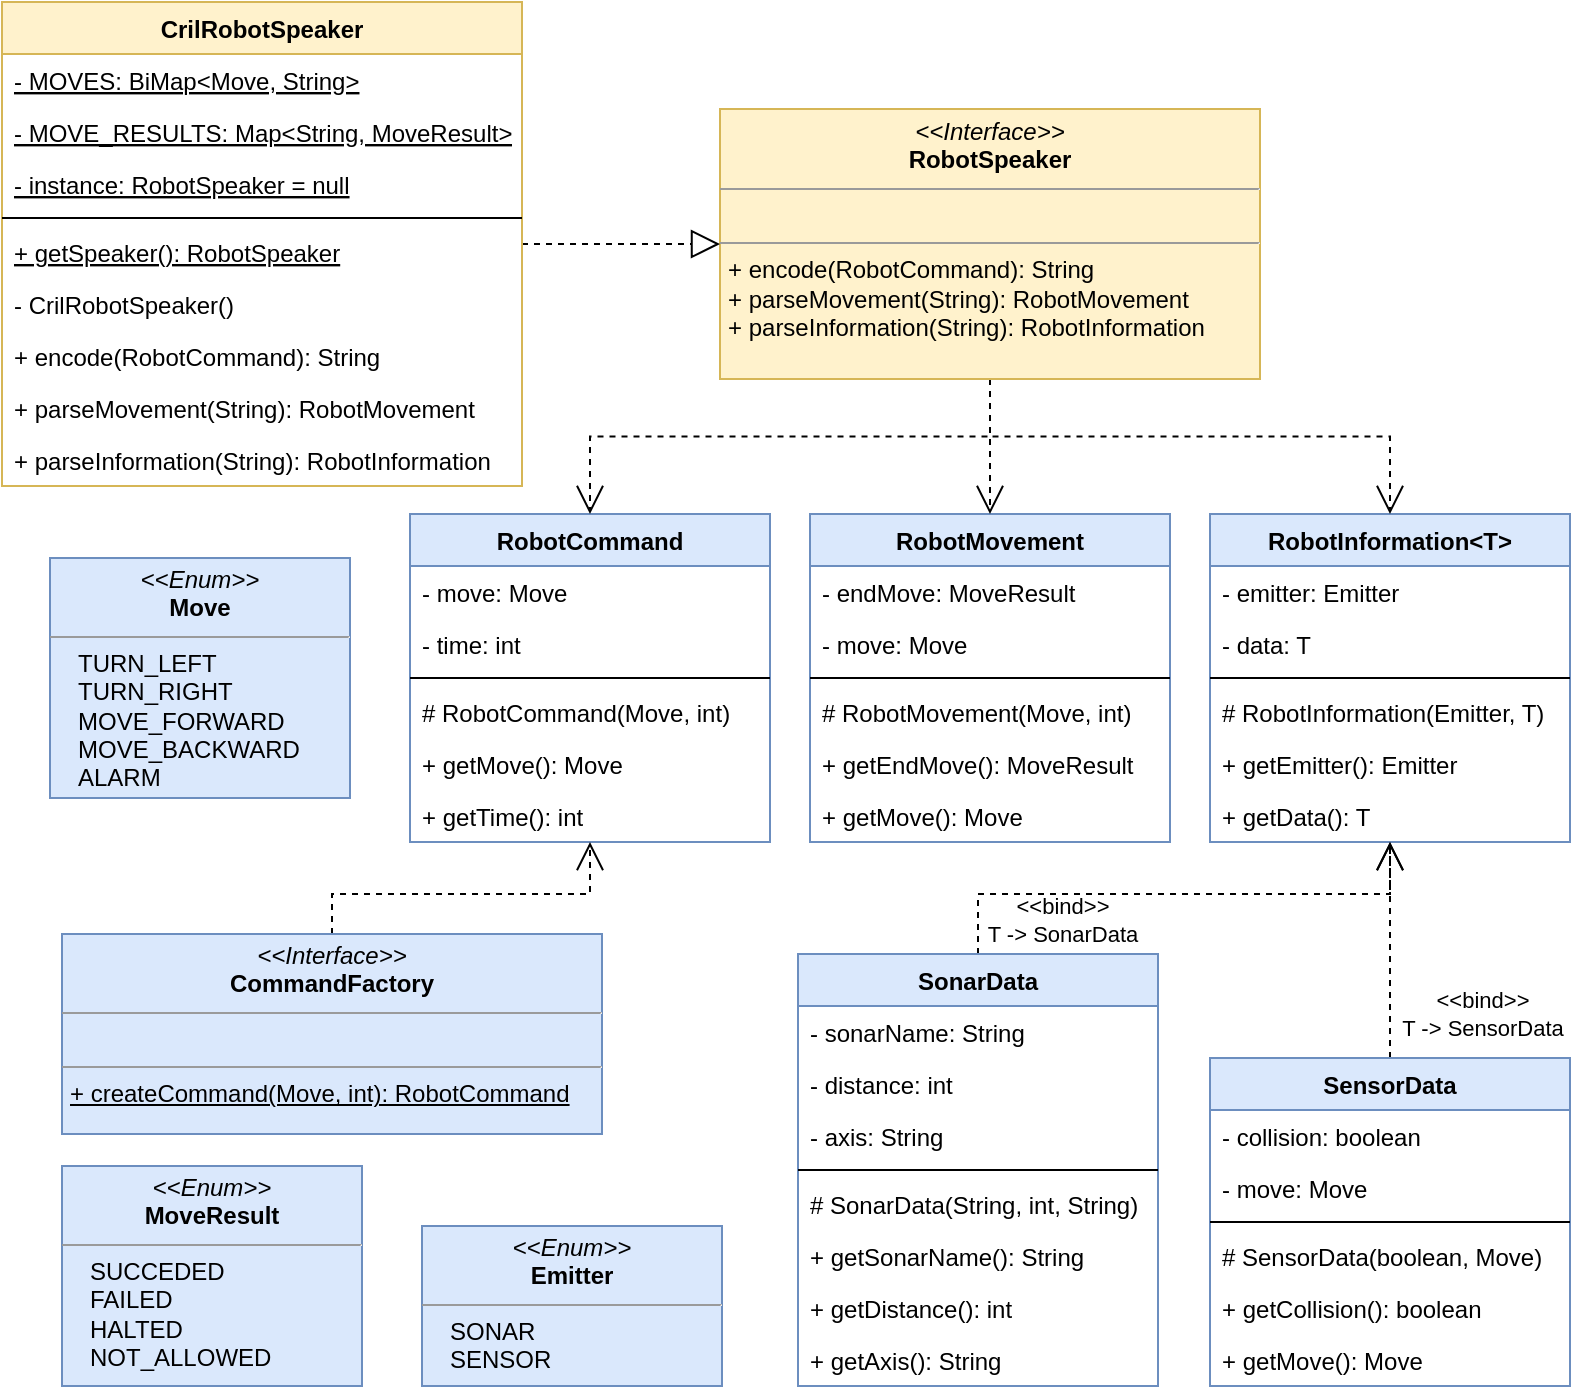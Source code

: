 <mxfile version="14.4.3" type="device"><diagram id="5q-CuwOOfZOp58BbXr4E" name="Pagina-1"><mxGraphModel dx="852" dy="1663" grid="1" gridSize="10" guides="1" tooltips="1" connect="1" arrows="1" fold="1" page="1" pageScale="1" pageWidth="827" pageHeight="1169" math="0" shadow="0"><root><mxCell id="0"/><mxCell id="1" parent="0"/><mxCell id="I48ouTMKPvMaZROyHgck-1" value="RobotCommand" style="swimlane;fontStyle=1;align=center;verticalAlign=top;childLayout=stackLayout;horizontal=1;startSize=26;horizontalStack=0;resizeParent=1;resizeParentMax=0;resizeLast=0;collapsible=1;marginBottom=0;fillColor=#dae8fc;strokeColor=#6c8ebf;" parent="1" vertex="1"><mxGeometry x="214" y="250" width="180" height="164" as="geometry"/></mxCell><mxCell id="I48ouTMKPvMaZROyHgck-2" value="- move: Move" style="text;strokeColor=none;fillColor=none;align=left;verticalAlign=top;spacingLeft=4;spacingRight=4;overflow=hidden;rotatable=0;points=[[0,0.5],[1,0.5]];portConstraint=eastwest;" parent="I48ouTMKPvMaZROyHgck-1" vertex="1"><mxGeometry y="26" width="180" height="26" as="geometry"/></mxCell><mxCell id="I48ouTMKPvMaZROyHgck-6" value="- time: int" style="text;strokeColor=none;fillColor=none;align=left;verticalAlign=top;spacingLeft=4;spacingRight=4;overflow=hidden;rotatable=0;points=[[0,0.5],[1,0.5]];portConstraint=eastwest;" parent="I48ouTMKPvMaZROyHgck-1" vertex="1"><mxGeometry y="52" width="180" height="26" as="geometry"/></mxCell><mxCell id="I48ouTMKPvMaZROyHgck-3" value="" style="line;strokeWidth=1;fillColor=none;align=left;verticalAlign=middle;spacingTop=-1;spacingLeft=3;spacingRight=3;rotatable=0;labelPosition=right;points=[];portConstraint=eastwest;" parent="I48ouTMKPvMaZROyHgck-1" vertex="1"><mxGeometry y="78" width="180" height="8" as="geometry"/></mxCell><mxCell id="I48ouTMKPvMaZROyHgck-4" value="# RobotCommand(Move, int)" style="text;strokeColor=none;fillColor=none;align=left;verticalAlign=top;spacingLeft=4;spacingRight=4;overflow=hidden;rotatable=0;points=[[0,0.5],[1,0.5]];portConstraint=eastwest;" parent="I48ouTMKPvMaZROyHgck-1" vertex="1"><mxGeometry y="86" width="180" height="26" as="geometry"/></mxCell><mxCell id="I48ouTMKPvMaZROyHgck-8" value="+ getMove(): Move" style="text;strokeColor=none;fillColor=none;align=left;verticalAlign=top;spacingLeft=4;spacingRight=4;overflow=hidden;rotatable=0;points=[[0,0.5],[1,0.5]];portConstraint=eastwest;" parent="I48ouTMKPvMaZROyHgck-1" vertex="1"><mxGeometry y="112" width="180" height="26" as="geometry"/></mxCell><mxCell id="I48ouTMKPvMaZROyHgck-10" value="+ getTime(): int" style="text;strokeColor=none;fillColor=none;align=left;verticalAlign=top;spacingLeft=4;spacingRight=4;overflow=hidden;rotatable=0;points=[[0,0.5],[1,0.5]];portConstraint=eastwest;" parent="I48ouTMKPvMaZROyHgck-1" vertex="1"><mxGeometry y="138" width="180" height="26" as="geometry"/></mxCell><mxCell id="I48ouTMKPvMaZROyHgck-5" value="&lt;p style=&quot;margin: 0px ; margin-top: 4px ; text-align: center&quot;&gt;&lt;i&gt;&amp;lt;&amp;lt;Enum&amp;gt;&amp;gt;&lt;/i&gt;&lt;br&gt;&lt;b&gt;Move&lt;/b&gt;&lt;/p&gt;&lt;hr size=&quot;1&quot;&gt;&lt;p style=&quot;margin: 0px ; margin-left: 4px&quot;&gt;&amp;nbsp; &amp;nbsp;TURN_LEFT&lt;/p&gt;&lt;p style=&quot;margin: 0px ; margin-left: 4px&quot;&gt;&amp;nbsp; &amp;nbsp;TURN_RIGHT&lt;/p&gt;&lt;p style=&quot;margin: 0px ; margin-left: 4px&quot;&gt;&amp;nbsp; &amp;nbsp;MOVE_FORWARD&lt;/p&gt;&lt;p style=&quot;margin: 0px ; margin-left: 4px&quot;&gt;&amp;nbsp; &amp;nbsp;MOVE_BACKWARD&lt;/p&gt;&lt;p style=&quot;margin: 0px ; margin-left: 4px&quot;&gt;&amp;nbsp; &amp;nbsp;ALARM&lt;/p&gt;" style="verticalAlign=top;align=left;overflow=fill;fontSize=12;fontFamily=Helvetica;html=1;fillColor=#dae8fc;strokeColor=#6c8ebf;" parent="1" vertex="1"><mxGeometry x="34" y="272" width="150" height="120" as="geometry"/></mxCell><mxCell id="I48ouTMKPvMaZROyHgck-11" value="RobotMovement" style="swimlane;fontStyle=1;align=center;verticalAlign=top;childLayout=stackLayout;horizontal=1;startSize=26;horizontalStack=0;resizeParent=1;resizeParentMax=0;resizeLast=0;collapsible=1;marginBottom=0;fillColor=#dae8fc;strokeColor=#6c8ebf;" parent="1" vertex="1"><mxGeometry x="414" y="250" width="180" height="164" as="geometry"/></mxCell><mxCell id="I48ouTMKPvMaZROyHgck-13" value="- endMove: MoveResult" style="text;strokeColor=none;fillColor=none;align=left;verticalAlign=top;spacingLeft=4;spacingRight=4;overflow=hidden;rotatable=0;points=[[0,0.5],[1,0.5]];portConstraint=eastwest;" parent="I48ouTMKPvMaZROyHgck-11" vertex="1"><mxGeometry y="26" width="180" height="26" as="geometry"/></mxCell><mxCell id="I48ouTMKPvMaZROyHgck-12" value="- move: Move" style="text;strokeColor=none;fillColor=none;align=left;verticalAlign=top;spacingLeft=4;spacingRight=4;overflow=hidden;rotatable=0;points=[[0,0.5],[1,0.5]];portConstraint=eastwest;" parent="I48ouTMKPvMaZROyHgck-11" vertex="1"><mxGeometry y="52" width="180" height="26" as="geometry"/></mxCell><mxCell id="I48ouTMKPvMaZROyHgck-14" value="" style="line;strokeWidth=1;fillColor=none;align=left;verticalAlign=middle;spacingTop=-1;spacingLeft=3;spacingRight=3;rotatable=0;labelPosition=right;points=[];portConstraint=eastwest;" parent="I48ouTMKPvMaZROyHgck-11" vertex="1"><mxGeometry y="78" width="180" height="8" as="geometry"/></mxCell><mxCell id="I48ouTMKPvMaZROyHgck-15" value="# RobotMovement(Move, int)" style="text;strokeColor=none;fillColor=none;align=left;verticalAlign=top;spacingLeft=4;spacingRight=4;overflow=hidden;rotatable=0;points=[[0,0.5],[1,0.5]];portConstraint=eastwest;" parent="I48ouTMKPvMaZROyHgck-11" vertex="1"><mxGeometry y="86" width="180" height="26" as="geometry"/></mxCell><mxCell id="I48ouTMKPvMaZROyHgck-16" value="+ getEndMove(): MoveResult" style="text;strokeColor=none;fillColor=none;align=left;verticalAlign=top;spacingLeft=4;spacingRight=4;overflow=hidden;rotatable=0;points=[[0,0.5],[1,0.5]];portConstraint=eastwest;" parent="I48ouTMKPvMaZROyHgck-11" vertex="1"><mxGeometry y="112" width="180" height="26" as="geometry"/></mxCell><mxCell id="I48ouTMKPvMaZROyHgck-17" value="+ getMove(): Move" style="text;strokeColor=none;fillColor=none;align=left;verticalAlign=top;spacingLeft=4;spacingRight=4;overflow=hidden;rotatable=0;points=[[0,0.5],[1,0.5]];portConstraint=eastwest;" parent="I48ouTMKPvMaZROyHgck-11" vertex="1"><mxGeometry y="138" width="180" height="26" as="geometry"/></mxCell><mxCell id="I48ouTMKPvMaZROyHgck-18" value="&lt;p style=&quot;margin: 0px ; margin-top: 4px ; text-align: center&quot;&gt;&lt;i&gt;&amp;lt;&amp;lt;Enum&amp;gt;&amp;gt;&lt;/i&gt;&lt;br&gt;&lt;b&gt;MoveResult&lt;/b&gt;&lt;/p&gt;&lt;hr size=&quot;1&quot;&gt;&lt;p style=&quot;margin: 0px ; margin-left: 4px&quot;&gt;&amp;nbsp; &amp;nbsp;SUCCEDED&lt;/p&gt;&lt;p style=&quot;margin: 0px ; margin-left: 4px&quot;&gt;&amp;nbsp; &amp;nbsp;FAILED&lt;/p&gt;&lt;p style=&quot;margin: 0px ; margin-left: 4px&quot;&gt;&amp;nbsp; &amp;nbsp;HALTED&lt;/p&gt;&lt;p style=&quot;margin: 0px ; margin-left: 4px&quot;&gt;&amp;nbsp; &amp;nbsp;NOT_ALLOWED&lt;/p&gt;" style="verticalAlign=top;align=left;overflow=fill;fontSize=12;fontFamily=Helvetica;html=1;fillColor=#dae8fc;strokeColor=#6c8ebf;" parent="1" vertex="1"><mxGeometry x="40" y="576" width="150" height="110" as="geometry"/></mxCell><mxCell id="I48ouTMKPvMaZROyHgck-19" value="RobotInformation&lt;T&gt;" style="swimlane;fontStyle=1;align=center;verticalAlign=top;childLayout=stackLayout;horizontal=1;startSize=26;horizontalStack=0;resizeParent=1;resizeParentMax=0;resizeLast=0;collapsible=1;marginBottom=0;fillColor=#dae8fc;strokeColor=#6c8ebf;" parent="1" vertex="1"><mxGeometry x="614" y="250" width="180" height="164" as="geometry"/></mxCell><mxCell id="I48ouTMKPvMaZROyHgck-20" value="- emitter: Emitter" style="text;strokeColor=none;fillColor=none;align=left;verticalAlign=top;spacingLeft=4;spacingRight=4;overflow=hidden;rotatable=0;points=[[0,0.5],[1,0.5]];portConstraint=eastwest;" parent="I48ouTMKPvMaZROyHgck-19" vertex="1"><mxGeometry y="26" width="180" height="26" as="geometry"/></mxCell><mxCell id="I48ouTMKPvMaZROyHgck-21" value="- data: T" style="text;strokeColor=none;fillColor=none;align=left;verticalAlign=top;spacingLeft=4;spacingRight=4;overflow=hidden;rotatable=0;points=[[0,0.5],[1,0.5]];portConstraint=eastwest;" parent="I48ouTMKPvMaZROyHgck-19" vertex="1"><mxGeometry y="52" width="180" height="26" as="geometry"/></mxCell><mxCell id="I48ouTMKPvMaZROyHgck-22" value="" style="line;strokeWidth=1;fillColor=none;align=left;verticalAlign=middle;spacingTop=-1;spacingLeft=3;spacingRight=3;rotatable=0;labelPosition=right;points=[];portConstraint=eastwest;" parent="I48ouTMKPvMaZROyHgck-19" vertex="1"><mxGeometry y="78" width="180" height="8" as="geometry"/></mxCell><mxCell id="I48ouTMKPvMaZROyHgck-23" value="# RobotInformation(Emitter, T)" style="text;strokeColor=none;fillColor=none;align=left;verticalAlign=top;spacingLeft=4;spacingRight=4;overflow=hidden;rotatable=0;points=[[0,0.5],[1,0.5]];portConstraint=eastwest;" parent="I48ouTMKPvMaZROyHgck-19" vertex="1"><mxGeometry y="86" width="180" height="26" as="geometry"/></mxCell><mxCell id="I48ouTMKPvMaZROyHgck-24" value="+ getEmitter(): Emitter" style="text;strokeColor=none;fillColor=none;align=left;verticalAlign=top;spacingLeft=4;spacingRight=4;overflow=hidden;rotatable=0;points=[[0,0.5],[1,0.5]];portConstraint=eastwest;" parent="I48ouTMKPvMaZROyHgck-19" vertex="1"><mxGeometry y="112" width="180" height="26" as="geometry"/></mxCell><mxCell id="I48ouTMKPvMaZROyHgck-25" value="+ getData(): T" style="text;strokeColor=none;fillColor=none;align=left;verticalAlign=top;spacingLeft=4;spacingRight=4;overflow=hidden;rotatable=0;points=[[0,0.5],[1,0.5]];portConstraint=eastwest;" parent="I48ouTMKPvMaZROyHgck-19" vertex="1"><mxGeometry y="138" width="180" height="26" as="geometry"/></mxCell><mxCell id="I48ouTMKPvMaZROyHgck-26" value="&lt;p style=&quot;margin: 0px ; margin-top: 4px ; text-align: center&quot;&gt;&lt;i&gt;&amp;lt;&amp;lt;Enum&amp;gt;&amp;gt;&lt;/i&gt;&lt;br&gt;&lt;b&gt;Emitter&lt;/b&gt;&lt;/p&gt;&lt;hr size=&quot;1&quot;&gt;&lt;p style=&quot;margin: 0px ; margin-left: 4px&quot;&gt;&amp;nbsp; &amp;nbsp;SONAR&lt;br&gt;&lt;/p&gt;&lt;p style=&quot;margin: 0px ; margin-left: 4px&quot;&gt;&amp;nbsp; &amp;nbsp;SENSOR&lt;/p&gt;" style="verticalAlign=top;align=left;overflow=fill;fontSize=12;fontFamily=Helvetica;html=1;fillColor=#dae8fc;strokeColor=#6c8ebf;" parent="1" vertex="1"><mxGeometry x="220" y="606" width="150" height="80" as="geometry"/></mxCell><mxCell id="I48ouTMKPvMaZROyHgck-45" value="&amp;lt;&amp;lt;bind&amp;gt;&amp;gt;&lt;br&gt;T -&amp;gt; SonarData" style="edgeStyle=orthogonalEdgeStyle;rounded=0;orthogonalLoop=1;jettySize=auto;html=1;dashed=1;endArrow=open;endFill=0;endSize=12;labelBackgroundColor=none;spacingTop=6;" parent="1" source="I48ouTMKPvMaZROyHgck-27" target="I48ouTMKPvMaZROyHgck-19" edge="1"><mxGeometry x="-0.45" y="-10" relative="1" as="geometry"><Array as="points"><mxPoint x="498" y="440"/><mxPoint x="704" y="440"/></Array><mxPoint as="offset"/></mxGeometry></mxCell><mxCell id="I48ouTMKPvMaZROyHgck-27" value="SonarData" style="swimlane;fontStyle=1;align=center;verticalAlign=top;childLayout=stackLayout;horizontal=1;startSize=26;horizontalStack=0;resizeParent=1;resizeParentMax=0;resizeLast=0;collapsible=1;marginBottom=0;fillColor=#dae8fc;strokeColor=#6c8ebf;" parent="1" vertex="1"><mxGeometry x="408" y="470" width="180" height="216" as="geometry"/></mxCell><mxCell id="I48ouTMKPvMaZROyHgck-29" value="- sonarName: String" style="text;strokeColor=none;fillColor=none;align=left;verticalAlign=top;spacingLeft=4;spacingRight=4;overflow=hidden;rotatable=0;points=[[0,0.5],[1,0.5]];portConstraint=eastwest;" parent="I48ouTMKPvMaZROyHgck-27" vertex="1"><mxGeometry y="26" width="180" height="26" as="geometry"/></mxCell><mxCell id="I48ouTMKPvMaZROyHgck-41" value="- distance: int" style="text;strokeColor=none;fillColor=none;align=left;verticalAlign=top;spacingLeft=4;spacingRight=4;overflow=hidden;rotatable=0;points=[[0,0.5],[1,0.5]];portConstraint=eastwest;" parent="I48ouTMKPvMaZROyHgck-27" vertex="1"><mxGeometry y="52" width="180" height="26" as="geometry"/></mxCell><mxCell id="I48ouTMKPvMaZROyHgck-42" value="- axis: String" style="text;strokeColor=none;fillColor=none;align=left;verticalAlign=top;spacingLeft=4;spacingRight=4;overflow=hidden;rotatable=0;points=[[0,0.5],[1,0.5]];portConstraint=eastwest;" parent="I48ouTMKPvMaZROyHgck-27" vertex="1"><mxGeometry y="78" width="180" height="26" as="geometry"/></mxCell><mxCell id="I48ouTMKPvMaZROyHgck-30" value="" style="line;strokeWidth=1;fillColor=none;align=left;verticalAlign=middle;spacingTop=-1;spacingLeft=3;spacingRight=3;rotatable=0;labelPosition=right;points=[];portConstraint=eastwest;" parent="I48ouTMKPvMaZROyHgck-27" vertex="1"><mxGeometry y="104" width="180" height="8" as="geometry"/></mxCell><mxCell id="I48ouTMKPvMaZROyHgck-31" value="# SonarData(String, int, String)" style="text;strokeColor=none;fillColor=none;align=left;verticalAlign=top;spacingLeft=4;spacingRight=4;overflow=hidden;rotatable=0;points=[[0,0.5],[1,0.5]];portConstraint=eastwest;" parent="I48ouTMKPvMaZROyHgck-27" vertex="1"><mxGeometry y="112" width="180" height="26" as="geometry"/></mxCell><mxCell id="I48ouTMKPvMaZROyHgck-32" value="+ getSonarName(): String" style="text;strokeColor=none;fillColor=none;align=left;verticalAlign=top;spacingLeft=4;spacingRight=4;overflow=hidden;rotatable=0;points=[[0,0.5],[1,0.5]];portConstraint=eastwest;" parent="I48ouTMKPvMaZROyHgck-27" vertex="1"><mxGeometry y="138" width="180" height="26" as="geometry"/></mxCell><mxCell id="I48ouTMKPvMaZROyHgck-43" value="+ getDistance(): int" style="text;strokeColor=none;fillColor=none;align=left;verticalAlign=top;spacingLeft=4;spacingRight=4;overflow=hidden;rotatable=0;points=[[0,0.5],[1,0.5]];portConstraint=eastwest;" parent="I48ouTMKPvMaZROyHgck-27" vertex="1"><mxGeometry y="164" width="180" height="26" as="geometry"/></mxCell><mxCell id="I48ouTMKPvMaZROyHgck-33" value="+ getAxis(): String" style="text;strokeColor=none;fillColor=none;align=left;verticalAlign=top;spacingLeft=4;spacingRight=4;overflow=hidden;rotatable=0;points=[[0,0.5],[1,0.5]];portConstraint=eastwest;" parent="I48ouTMKPvMaZROyHgck-27" vertex="1"><mxGeometry y="190" width="180" height="26" as="geometry"/></mxCell><mxCell id="I48ouTMKPvMaZROyHgck-46" value="&amp;lt;&amp;lt;bind&amp;gt;&amp;gt;&lt;br&gt;T -&amp;gt; SensorData" style="edgeStyle=orthogonalEdgeStyle;rounded=0;orthogonalLoop=1;jettySize=auto;html=1;dashed=1;endArrow=open;endFill=0;endSize=12;labelBackgroundColor=none;labelBorderColor=none;" parent="1" source="I48ouTMKPvMaZROyHgck-34" target="I48ouTMKPvMaZROyHgck-19" edge="1"><mxGeometry x="-0.593" y="-46" relative="1" as="geometry"><mxPoint as="offset"/></mxGeometry></mxCell><mxCell id="I48ouTMKPvMaZROyHgck-34" value="SensorData" style="swimlane;fontStyle=1;align=center;verticalAlign=top;childLayout=stackLayout;horizontal=1;startSize=26;horizontalStack=0;resizeParent=1;resizeParentMax=0;resizeLast=0;collapsible=1;marginBottom=0;fillColor=#dae8fc;strokeColor=#6c8ebf;" parent="1" vertex="1"><mxGeometry x="614" y="522" width="180" height="164" as="geometry"/></mxCell><mxCell id="I48ouTMKPvMaZROyHgck-36" value="- collision: boolean" style="text;strokeColor=none;fillColor=none;align=left;verticalAlign=top;spacingLeft=4;spacingRight=4;overflow=hidden;rotatable=0;points=[[0,0.5],[1,0.5]];portConstraint=eastwest;" parent="I48ouTMKPvMaZROyHgck-34" vertex="1"><mxGeometry y="26" width="180" height="26" as="geometry"/></mxCell><mxCell id="I48ouTMKPvMaZROyHgck-44" value="- move: Move" style="text;strokeColor=none;fillColor=none;align=left;verticalAlign=top;spacingLeft=4;spacingRight=4;overflow=hidden;rotatable=0;points=[[0,0.5],[1,0.5]];portConstraint=eastwest;" parent="I48ouTMKPvMaZROyHgck-34" vertex="1"><mxGeometry y="52" width="180" height="26" as="geometry"/></mxCell><mxCell id="I48ouTMKPvMaZROyHgck-37" value="" style="line;strokeWidth=1;fillColor=none;align=left;verticalAlign=middle;spacingTop=-1;spacingLeft=3;spacingRight=3;rotatable=0;labelPosition=right;points=[];portConstraint=eastwest;" parent="I48ouTMKPvMaZROyHgck-34" vertex="1"><mxGeometry y="78" width="180" height="8" as="geometry"/></mxCell><mxCell id="I48ouTMKPvMaZROyHgck-38" value="# SensorData(boolean, Move)" style="text;strokeColor=none;fillColor=none;align=left;verticalAlign=top;spacingLeft=4;spacingRight=4;overflow=hidden;rotatable=0;points=[[0,0.5],[1,0.5]];portConstraint=eastwest;" parent="I48ouTMKPvMaZROyHgck-34" vertex="1"><mxGeometry y="86" width="180" height="26" as="geometry"/></mxCell><mxCell id="I48ouTMKPvMaZROyHgck-39" value="+ getCollision(): boolean" style="text;strokeColor=none;fillColor=none;align=left;verticalAlign=top;spacingLeft=4;spacingRight=4;overflow=hidden;rotatable=0;points=[[0,0.5],[1,0.5]];portConstraint=eastwest;" parent="I48ouTMKPvMaZROyHgck-34" vertex="1"><mxGeometry y="112" width="180" height="26" as="geometry"/></mxCell><mxCell id="I48ouTMKPvMaZROyHgck-40" value="+ getMove(): Move" style="text;strokeColor=none;fillColor=none;align=left;verticalAlign=top;spacingLeft=4;spacingRight=4;overflow=hidden;rotatable=0;points=[[0,0.5],[1,0.5]];portConstraint=eastwest;" parent="I48ouTMKPvMaZROyHgck-34" vertex="1"><mxGeometry y="138" width="180" height="26" as="geometry"/></mxCell><mxCell id="I48ouTMKPvMaZROyHgck-59" style="edgeStyle=orthogonalEdgeStyle;rounded=0;orthogonalLoop=1;jettySize=auto;html=1;dashed=1;endArrow=open;endFill=0;endSize=12;" parent="1" source="I48ouTMKPvMaZROyHgck-54" target="I48ouTMKPvMaZROyHgck-1" edge="1"><mxGeometry relative="1" as="geometry"/></mxCell><mxCell id="I48ouTMKPvMaZROyHgck-60" style="edgeStyle=orthogonalEdgeStyle;rounded=0;orthogonalLoop=1;jettySize=auto;html=1;dashed=1;endArrow=open;endFill=0;endSize=12;" parent="1" source="I48ouTMKPvMaZROyHgck-54" target="I48ouTMKPvMaZROyHgck-11" edge="1"><mxGeometry relative="1" as="geometry"/></mxCell><mxCell id="I48ouTMKPvMaZROyHgck-61" style="edgeStyle=orthogonalEdgeStyle;rounded=0;orthogonalLoop=1;jettySize=auto;html=1;dashed=1;endArrow=open;endFill=0;endSize=12;" parent="1" source="I48ouTMKPvMaZROyHgck-54" target="I48ouTMKPvMaZROyHgck-19" edge="1"><mxGeometry relative="1" as="geometry"/></mxCell><mxCell id="I48ouTMKPvMaZROyHgck-54" value="&lt;p style=&quot;margin: 0px ; margin-top: 4px ; text-align: center&quot;&gt;&lt;i&gt;&amp;lt;&amp;lt;Interface&amp;gt;&amp;gt;&lt;/i&gt;&lt;br&gt;&lt;b&gt;RobotSpeaker&lt;/b&gt;&lt;/p&gt;&lt;hr size=&quot;1&quot;&gt;&lt;p style=&quot;margin: 0px ; margin-left: 4px&quot;&gt;&lt;br&gt;&lt;/p&gt;&lt;hr size=&quot;1&quot;&gt;&lt;p style=&quot;margin: 0px ; margin-left: 4px&quot;&gt;&lt;span&gt;+ encode(RobotCommand): String&lt;/span&gt;&lt;br&gt;&lt;/p&gt;&lt;p style=&quot;margin: 0px ; margin-left: 4px&quot;&gt;+ parseMovement(String): RobotMovement&lt;/p&gt;&lt;p style=&quot;margin: 0px ; margin-left: 4px&quot;&gt;+ parseInformation(String): RobotInformation&lt;/p&gt;" style="verticalAlign=top;align=left;overflow=fill;fontSize=12;fontFamily=Helvetica;html=1;fillColor=#fff2cc;strokeColor=#d6b656;" parent="1" vertex="1"><mxGeometry x="369" y="47.5" width="270" height="135" as="geometry"/></mxCell><mxCell id="I48ouTMKPvMaZROyHgck-56" style="edgeStyle=orthogonalEdgeStyle;rounded=0;orthogonalLoop=1;jettySize=auto;html=1;dashed=1;endArrow=open;endFill=0;endSize=12;" parent="1" source="I48ouTMKPvMaZROyHgck-55" target="I48ouTMKPvMaZROyHgck-1" edge="1"><mxGeometry relative="1" as="geometry"/></mxCell><mxCell id="I48ouTMKPvMaZROyHgck-55" value="&lt;p style=&quot;margin: 0px ; margin-top: 4px ; text-align: center&quot;&gt;&lt;i&gt;&amp;lt;&amp;lt;Interface&amp;gt;&amp;gt;&lt;/i&gt;&lt;br&gt;&lt;b&gt;CommandFactory&lt;/b&gt;&lt;/p&gt;&lt;hr size=&quot;1&quot;&gt;&lt;p style=&quot;margin: 0px ; margin-left: 4px&quot;&gt;&lt;br&gt;&lt;/p&gt;&lt;hr size=&quot;1&quot;&gt;&lt;p style=&quot;margin: 0px ; margin-left: 4px&quot;&gt;&lt;u&gt;+ createCommand(Move, int): RobotCommand&lt;/u&gt;&lt;/p&gt;" style="verticalAlign=top;align=left;overflow=fill;fontSize=12;fontFamily=Helvetica;html=1;fillColor=#dae8fc;strokeColor=#6c8ebf;" parent="1" vertex="1"><mxGeometry x="40" y="460" width="270" height="100" as="geometry"/></mxCell><mxCell id="I48ouTMKPvMaZROyHgck-70" style="edgeStyle=orthogonalEdgeStyle;rounded=0;orthogonalLoop=1;jettySize=auto;html=1;endArrow=block;endFill=0;endSize=12;dashed=1;" parent="1" source="I48ouTMKPvMaZROyHgck-62" target="I48ouTMKPvMaZROyHgck-54" edge="1"><mxGeometry relative="1" as="geometry"/></mxCell><mxCell id="I48ouTMKPvMaZROyHgck-62" value="CrilRobotSpeaker" style="swimlane;fontStyle=1;align=center;verticalAlign=top;childLayout=stackLayout;horizontal=1;startSize=26;horizontalStack=0;resizeParent=1;resizeParentMax=0;resizeLast=0;collapsible=1;marginBottom=0;fillColor=#fff2cc;strokeColor=#d6b656;" parent="1" vertex="1"><mxGeometry x="10" y="-6" width="260" height="242" as="geometry"/></mxCell><mxCell id="7HmFF2jM_33hPVlVNaVN-1" value="- MOVES: BiMap&lt;Move, String&gt;" style="text;strokeColor=none;fillColor=none;align=left;verticalAlign=top;spacingLeft=4;spacingRight=4;overflow=hidden;rotatable=0;points=[[0,0.5],[1,0.5]];portConstraint=eastwest;fontStyle=4" vertex="1" parent="I48ouTMKPvMaZROyHgck-62"><mxGeometry y="26" width="260" height="26" as="geometry"/></mxCell><mxCell id="7HmFF2jM_33hPVlVNaVN-2" value="- MOVE_RESULTS: Map&lt;String, MoveResult&gt;" style="text;strokeColor=none;fillColor=none;align=left;verticalAlign=top;spacingLeft=4;spacingRight=4;overflow=hidden;rotatable=0;points=[[0,0.5],[1,0.5]];portConstraint=eastwest;fontStyle=4" vertex="1" parent="I48ouTMKPvMaZROyHgck-62"><mxGeometry y="52" width="260" height="26" as="geometry"/></mxCell><mxCell id="I48ouTMKPvMaZROyHgck-63" value="- instance: RobotSpeaker = null" style="text;strokeColor=none;fillColor=none;align=left;verticalAlign=top;spacingLeft=4;spacingRight=4;overflow=hidden;rotatable=0;points=[[0,0.5],[1,0.5]];portConstraint=eastwest;fontStyle=4" parent="I48ouTMKPvMaZROyHgck-62" vertex="1"><mxGeometry y="78" width="260" height="26" as="geometry"/></mxCell><mxCell id="I48ouTMKPvMaZROyHgck-64" value="" style="line;strokeWidth=1;fillColor=none;align=left;verticalAlign=middle;spacingTop=-1;spacingLeft=3;spacingRight=3;rotatable=0;labelPosition=right;points=[];portConstraint=eastwest;" parent="I48ouTMKPvMaZROyHgck-62" vertex="1"><mxGeometry y="104" width="260" height="8" as="geometry"/></mxCell><mxCell id="I48ouTMKPvMaZROyHgck-65" value="+ getSpeaker(): RobotSpeaker" style="text;strokeColor=none;fillColor=none;align=left;verticalAlign=top;spacingLeft=4;spacingRight=4;overflow=hidden;rotatable=0;points=[[0,0.5],[1,0.5]];portConstraint=eastwest;fontStyle=4" parent="I48ouTMKPvMaZROyHgck-62" vertex="1"><mxGeometry y="112" width="260" height="26" as="geometry"/></mxCell><mxCell id="I48ouTMKPvMaZROyHgck-66" value="- CrilRobotSpeaker()" style="text;strokeColor=none;fillColor=none;align=left;verticalAlign=top;spacingLeft=4;spacingRight=4;overflow=hidden;rotatable=0;points=[[0,0.5],[1,0.5]];portConstraint=eastwest;" parent="I48ouTMKPvMaZROyHgck-62" vertex="1"><mxGeometry y="138" width="260" height="26" as="geometry"/></mxCell><mxCell id="I48ouTMKPvMaZROyHgck-67" value="+ encode(RobotCommand): String" style="text;strokeColor=none;fillColor=none;align=left;verticalAlign=top;spacingLeft=4;spacingRight=4;overflow=hidden;rotatable=0;points=[[0,0.5],[1,0.5]];portConstraint=eastwest;" parent="I48ouTMKPvMaZROyHgck-62" vertex="1"><mxGeometry y="164" width="260" height="26" as="geometry"/></mxCell><mxCell id="I48ouTMKPvMaZROyHgck-68" value="+ parseMovement(String): RobotMovement" style="text;strokeColor=none;fillColor=none;align=left;verticalAlign=top;spacingLeft=4;spacingRight=4;overflow=hidden;rotatable=0;points=[[0,0.5],[1,0.5]];portConstraint=eastwest;" parent="I48ouTMKPvMaZROyHgck-62" vertex="1"><mxGeometry y="190" width="260" height="26" as="geometry"/></mxCell><mxCell id="I48ouTMKPvMaZROyHgck-69" value="+ parseInformation(String): RobotInformation" style="text;strokeColor=none;fillColor=none;align=left;verticalAlign=top;spacingLeft=4;spacingRight=4;overflow=hidden;rotatable=0;points=[[0,0.5],[1,0.5]];portConstraint=eastwest;" parent="I48ouTMKPvMaZROyHgck-62" vertex="1"><mxGeometry y="216" width="260" height="26" as="geometry"/></mxCell></root></mxGraphModel></diagram></mxfile>